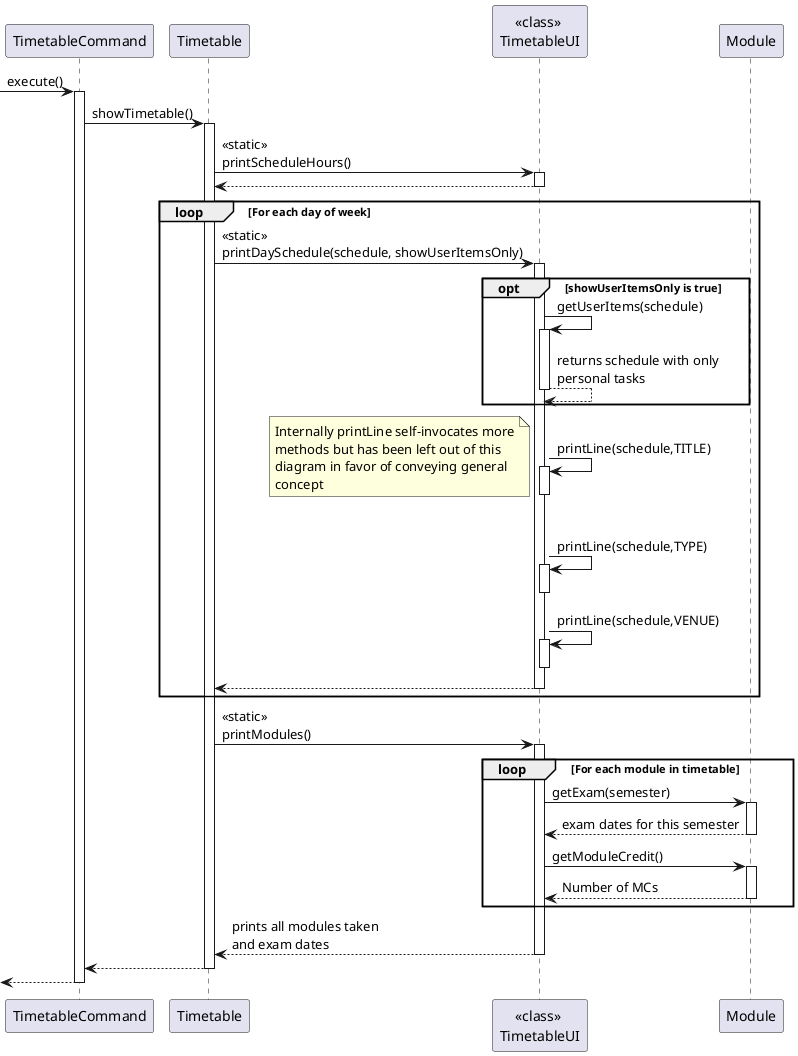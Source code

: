 @startuml
'https://plantuml.com/sequence-diagram



[-> TimetableCommand : execute()
activate TimetableCommand

TimetableCommand ->Timetable : showTimetable()
activate Timetable

Timetable -> TimetableUI as "<<class>> \nTimetableUI" : <<static>> \nprintScheduleHours()
activate TimetableUI

TimetableUI --> Timetable
deactivate TimetableUI

loop For each day of week
    Timetable -> TimetableUI : <<static>> \nprintDaySchedule(schedule, showUserItemsOnly)
    activate TimetableUI
    opt showUserItemsOnly is true
        TimetableUI -> TimetableUI : getUserItems(schedule)
        activate TimetableUI
        TimetableUI --> TimetableUI : returns schedule with only \npersonal tasks
        deactivate TimetableUI
    end
    TimetableUI -> TimetableUI : printLine(schedule,TITLE)
    activate TimetableUI
    deactivate TimetableUI
            note left
            Internally printLine self-invocates more
            methods but has been left out of this
            diagram in favor of conveying general
            concept
            end note
    TimetableUI -> TimetableUI : printLine(schedule,TYPE)
    activate TimetableUI
    deactivate TimetableUI
    TimetableUI -> TimetableUI : printLine(schedule,VENUE)
    activate TimetableUI
    deactivate TimetableUI
    TimetableUI --> Timetable
    deactivate TimetableUI

end

Timetable -> TimetableUI : <<static>> \nprintModules()
activate TimetableUI
loop For each module in timetable
    TimetableUI -> Module : getExam(semester)
    activate Module
    Module --> TimetableUI : exam dates for this semester
    deactivate Module
    TimetableUI -> Module : getModuleCredit()
    activate Module
    Module --> TimetableUI : Number of MCs
    deactivate Module
end
TimetableUI --> Timetable : prints all modules taken \nand exam dates
deactivate TimetableUI

TimetableCommand <-- Timetable
deactivate Timetable

<--TimetableCommand
deactivate TimetableCommand

@enduml